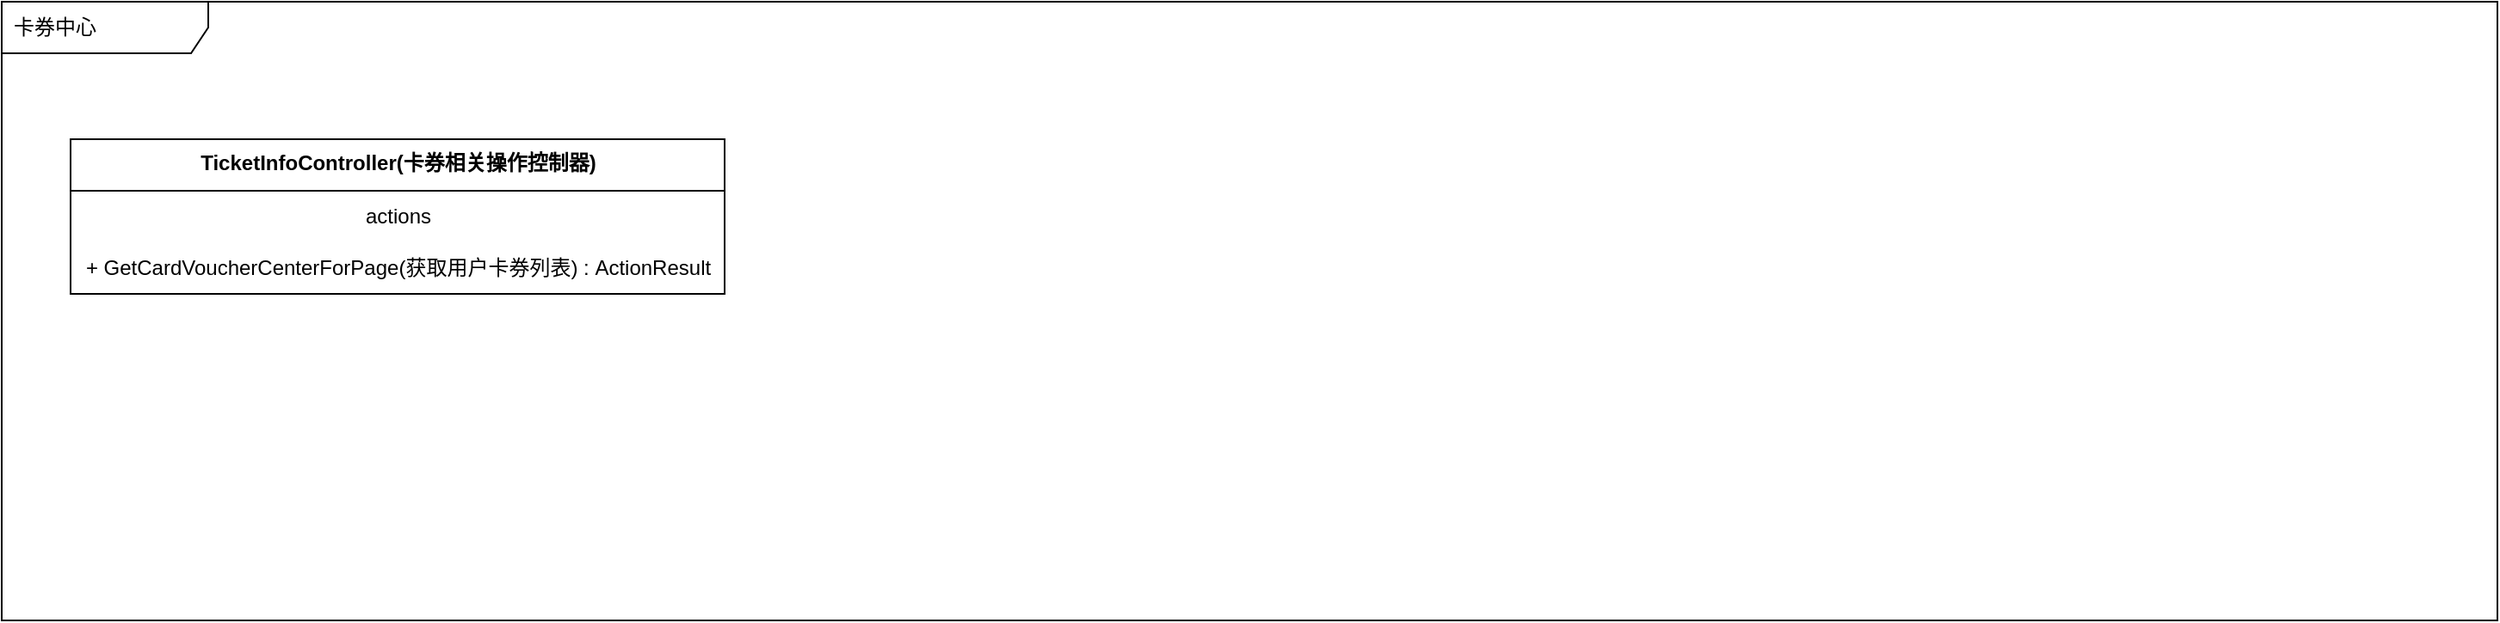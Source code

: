 <mxfile version="15.7.3" type="github">
  <diagram id="C5RBs43oDa-KdzZeNtuy" name="Page-1">
    <mxGraphModel dx="1422" dy="804" grid="1" gridSize="10" guides="1" tooltips="1" connect="1" arrows="1" fold="1" page="1" pageScale="1" pageWidth="827" pageHeight="1169" math="0" shadow="0">
      <root>
        <mxCell id="WIyWlLk6GJQsqaUBKTNV-0" />
        <mxCell id="WIyWlLk6GJQsqaUBKTNV-1" parent="WIyWlLk6GJQsqaUBKTNV-0" />
        <mxCell id="Fp4EpNFuOI2YgD185gYQ-0" value="卡券中心" style="shape=umlFrame;whiteSpace=wrap;html=1;width=120;height=30;boundedLbl=1;verticalAlign=middle;align=left;spacingLeft=5;" vertex="1" parent="WIyWlLk6GJQsqaUBKTNV-1">
          <mxGeometry x="40" y="80" width="1450" height="360" as="geometry" />
        </mxCell>
        <mxCell id="Fp4EpNFuOI2YgD185gYQ-1" value="TicketInfoController(卡券相关操作控制器)" style="swimlane;fontStyle=1;align=center;verticalAlign=top;childLayout=stackLayout;horizontal=1;startSize=30;horizontalStack=0;resizeParent=1;resizeParentMax=0;resizeLast=0;collapsible=0;marginBottom=0;html=1;fillColor=default;" vertex="1" parent="WIyWlLk6GJQsqaUBKTNV-1">
          <mxGeometry x="80" y="160" width="380" height="90" as="geometry" />
        </mxCell>
        <mxCell id="Fp4EpNFuOI2YgD185gYQ-2" value="actions" style="html=1;strokeColor=none;fillColor=none;align=center;verticalAlign=middle;spacingLeft=4;spacingRight=4;rotatable=0;points=[[0,0.5],[1,0.5]];resizeWidth=1;" vertex="1" parent="Fp4EpNFuOI2YgD185gYQ-1">
          <mxGeometry y="30" width="380" height="30" as="geometry" />
        </mxCell>
        <mxCell id="Fp4EpNFuOI2YgD185gYQ-3" value="+ GetCardVoucherCenterForPage(获取用户卡券列表) :&amp;nbsp;ActionResult" style="html=1;strokeColor=none;fillColor=none;align=center;verticalAlign=middle;spacingLeft=4;spacingRight=4;rotatable=0;points=[[0,0.5],[1,0.5]];resizeWidth=1;" vertex="1" parent="Fp4EpNFuOI2YgD185gYQ-1">
          <mxGeometry y="60" width="380" height="30" as="geometry" />
        </mxCell>
      </root>
    </mxGraphModel>
  </diagram>
</mxfile>
